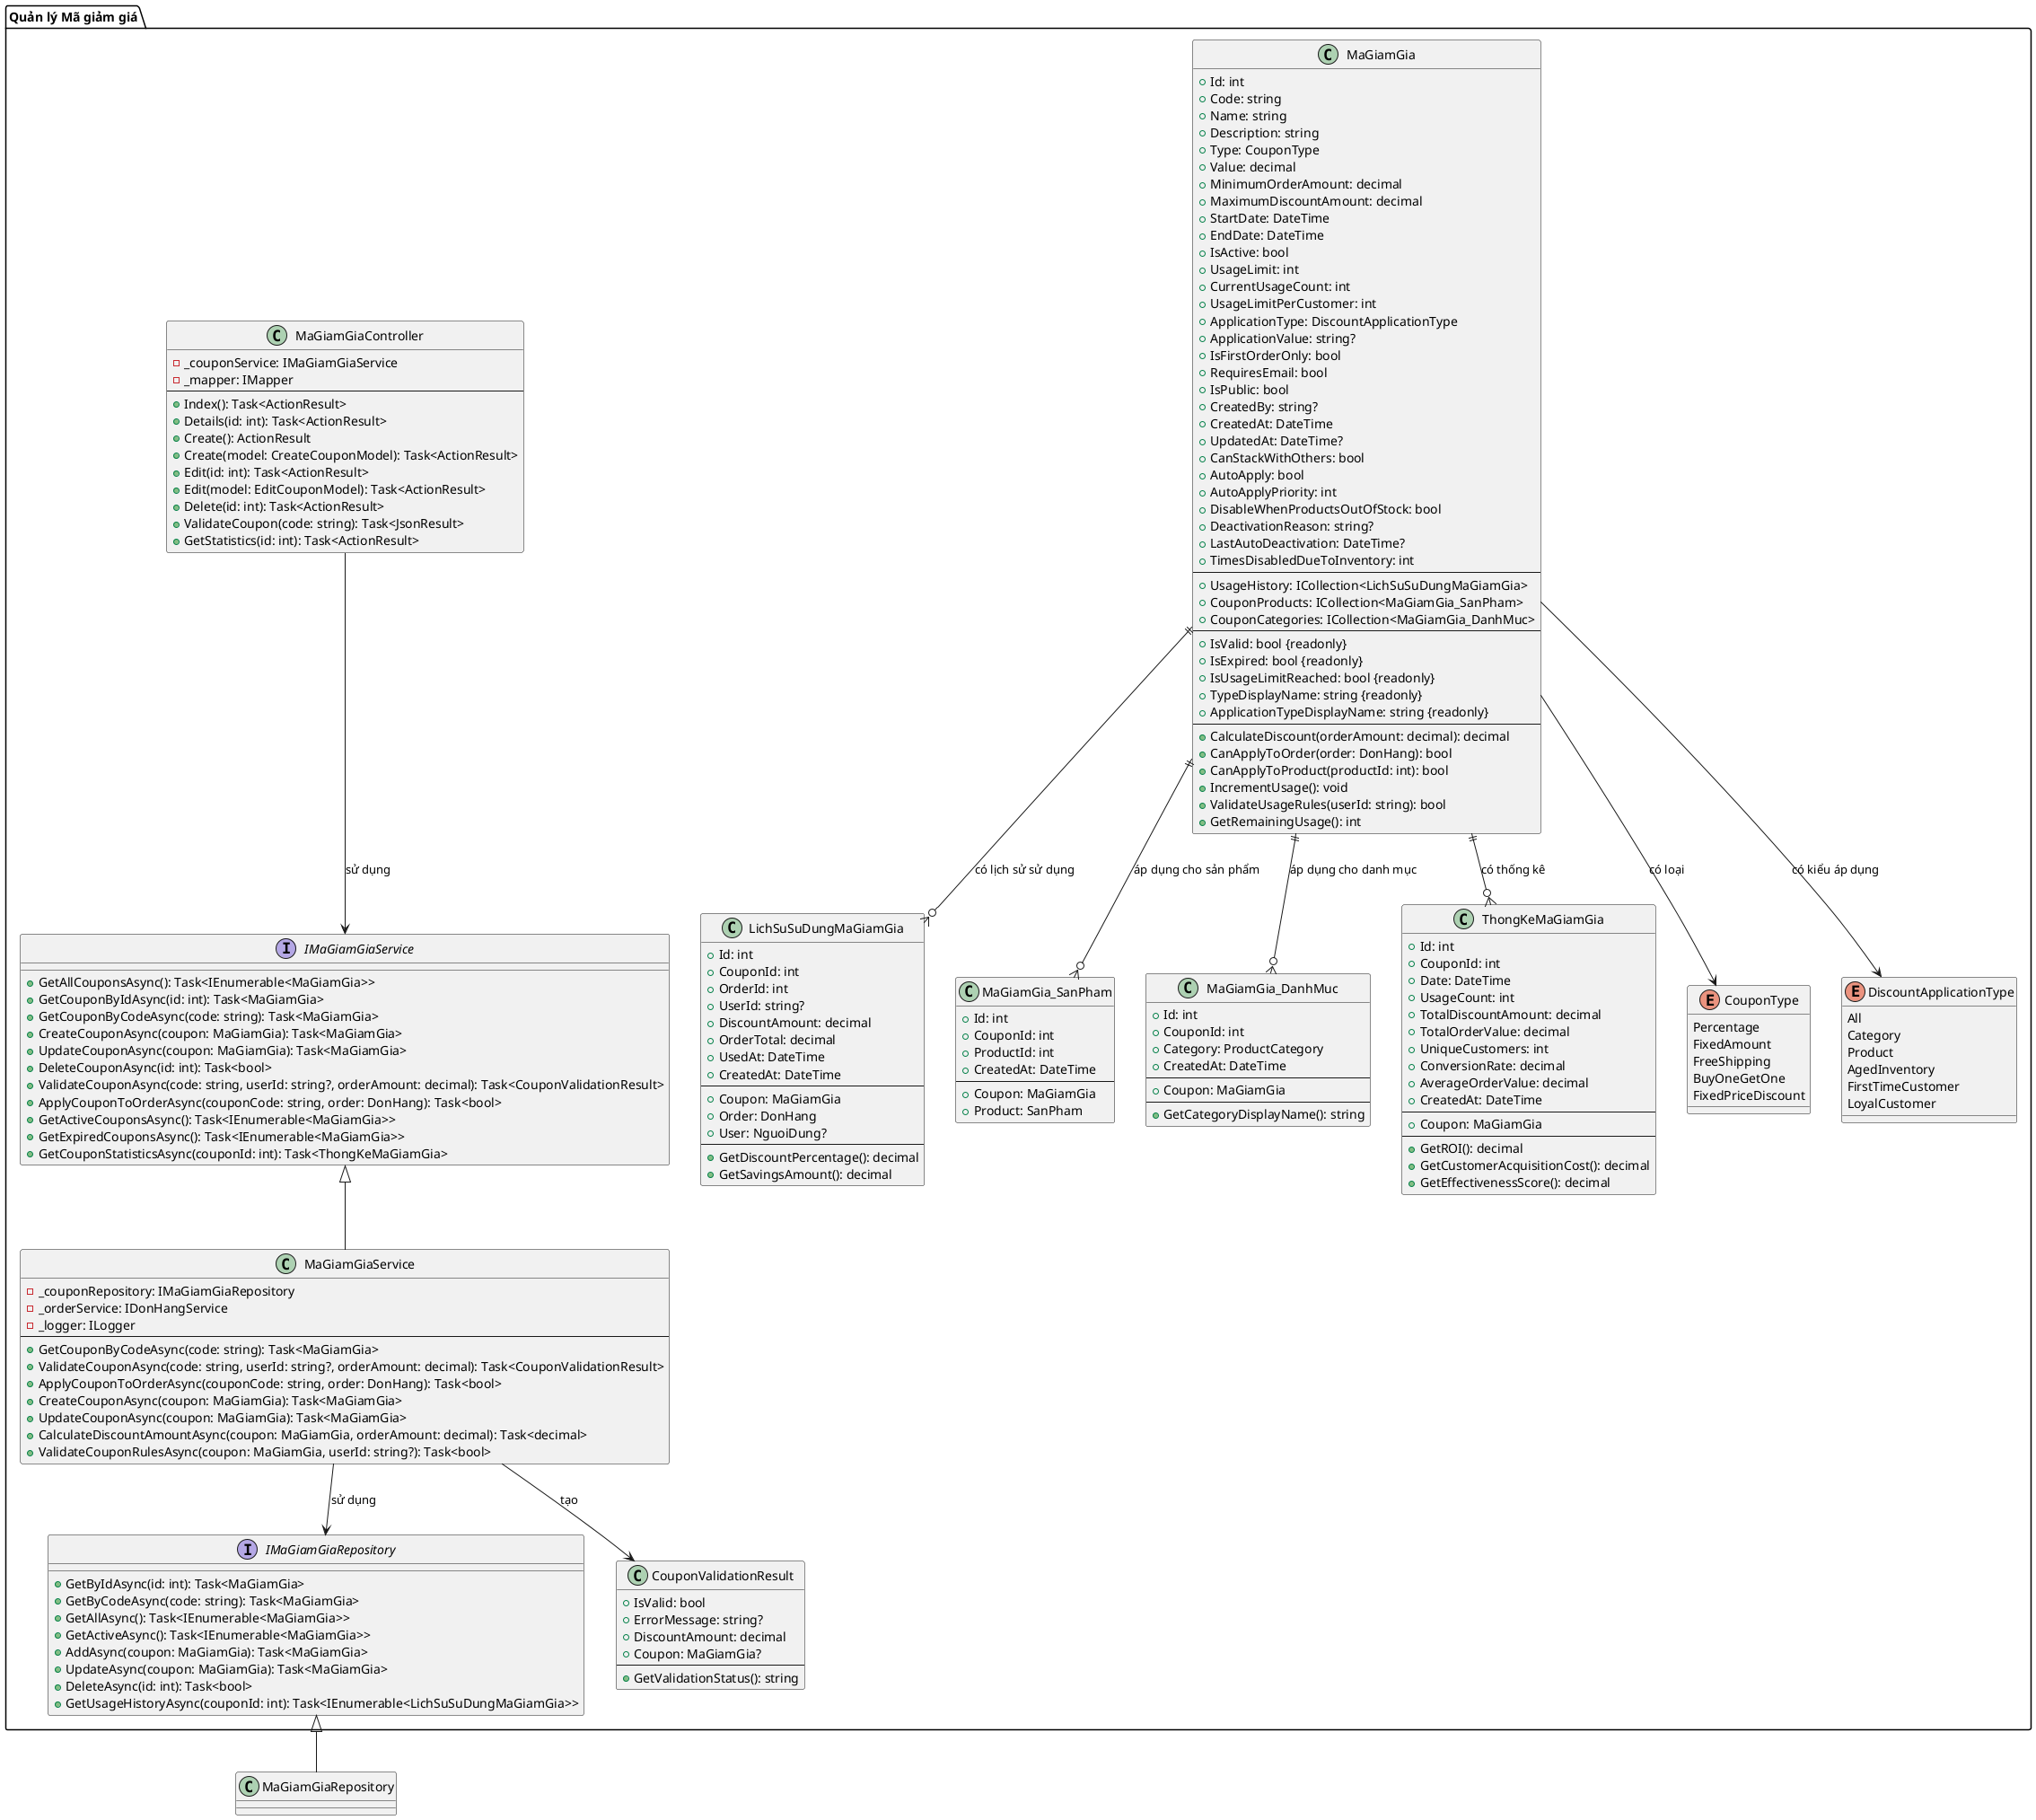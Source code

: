@startuml SunMovement_Class_Diagram_Quan_ly_Ma_giam_gia
!define RECTANGLE class

package "Quản lý Mã giảm giá" {
    
    class MaGiamGia {
        +Id: int
        +Code: string
        +Name: string
        +Description: string
        +Type: CouponType
        +Value: decimal
        +MinimumOrderAmount: decimal
        +MaximumDiscountAmount: decimal
        +StartDate: DateTime
        +EndDate: DateTime
        +IsActive: bool
        +UsageLimit: int
        +CurrentUsageCount: int
        +UsageLimitPerCustomer: int
        +ApplicationType: DiscountApplicationType
        +ApplicationValue: string?
        +IsFirstOrderOnly: bool
        +RequiresEmail: bool
        +IsPublic: bool
        +CreatedBy: string?
        +CreatedAt: DateTime
        +UpdatedAt: DateTime?
        +CanStackWithOthers: bool
        +AutoApply: bool
        +AutoApplyPriority: int
        +DisableWhenProductsOutOfStock: bool
        +DeactivationReason: string?
        +LastAutoDeactivation: DateTime?
        +TimesDisabledDueToInventory: int
        --
        +UsageHistory: ICollection<LichSuSuDungMaGiamGia>
        +CouponProducts: ICollection<MaGiamGia_SanPham>
        +CouponCategories: ICollection<MaGiamGia_DanhMuc>
        --
        +IsValid: bool {readonly}
        +IsExpired: bool {readonly}
        +IsUsageLimitReached: bool {readonly}
        +TypeDisplayName: string {readonly}
        +ApplicationTypeDisplayName: string {readonly}
        --
        +CalculateDiscount(orderAmount: decimal): decimal
        +CanApplyToOrder(order: DonHang): bool
        +CanApplyToProduct(productId: int): bool
        +IncrementUsage(): void
        +ValidateUsageRules(userId: string): bool
        +GetRemainingUsage(): int
    }

    class LichSuSuDungMaGiamGia {
        +Id: int
        +CouponId: int
        +OrderId: int
        +UserId: string?
        +DiscountAmount: decimal
        +OrderTotal: decimal
        +UsedAt: DateTime
        +CreatedAt: DateTime
        --
        +Coupon: MaGiamGia
        +Order: DonHang
        +User: NguoiDung?
        --
        +GetDiscountPercentage(): decimal
        +GetSavingsAmount(): decimal
    }

    class MaGiamGia_SanPham {
        +Id: int
        +CouponId: int
        +ProductId: int
        +CreatedAt: DateTime
        --
        +Coupon: MaGiamGia
        +Product: SanPham
    }

    class MaGiamGia_DanhMuc {
        +Id: int
        +CouponId: int
        +Category: ProductCategory
        +CreatedAt: DateTime
        --
        +Coupon: MaGiamGia
        --
        +GetCategoryDisplayName(): string
    }

    class ThongKeMaGiamGia {
        +Id: int
        +CouponId: int
        +Date: DateTime
        +UsageCount: int
        +TotalDiscountAmount: decimal
        +TotalOrderValue: decimal
        +UniqueCustomers: int
        +ConversionRate: decimal
        +AverageOrderValue: decimal
        +CreatedAt: DateTime
        --
        +Coupon: MaGiamGia
        --
        +GetROI(): decimal
        +GetCustomerAcquisitionCost(): decimal
        +GetEffectivenessScore(): decimal
    }

    interface IMaGiamGiaService {
        +GetAllCouponsAsync(): Task<IEnumerable<MaGiamGia>>
        +GetCouponByIdAsync(id: int): Task<MaGiamGia>
        +GetCouponByCodeAsync(code: string): Task<MaGiamGia>
        +CreateCouponAsync(coupon: MaGiamGia): Task<MaGiamGia>
        +UpdateCouponAsync(coupon: MaGiamGia): Task<MaGiamGia>
        +DeleteCouponAsync(id: int): Task<bool>
        +ValidateCouponAsync(code: string, userId: string?, orderAmount: decimal): Task<CouponValidationResult>
        +ApplyCouponToOrderAsync(couponCode: string, order: DonHang): Task<bool>
        +GetActiveCouponsAsync(): Task<IEnumerable<MaGiamGia>>
        +GetExpiredCouponsAsync(): Task<IEnumerable<MaGiamGia>>
        +GetCouponStatisticsAsync(couponId: int): Task<ThongKeMaGiamGia>
    }

    interface IMaGiamGiaRepository {
        +GetByIdAsync(id: int): Task<MaGiamGia>
        +GetByCodeAsync(code: string): Task<MaGiamGia>
        +GetAllAsync(): Task<IEnumerable<MaGiamGia>>
        +GetActiveAsync(): Task<IEnumerable<MaGiamGia>>
        +AddAsync(coupon: MaGiamGia): Task<MaGiamGia>
        +UpdateAsync(coupon: MaGiamGia): Task<MaGiamGia>
        +DeleteAsync(id: int): Task<bool>
        +GetUsageHistoryAsync(couponId: int): Task<IEnumerable<LichSuSuDungMaGiamGia>>
    }

    class MaGiamGiaService {
        -_couponRepository: IMaGiamGiaRepository
        -_orderService: IDonHangService
        -_logger: ILogger
        --
        +GetCouponByCodeAsync(code: string): Task<MaGiamGia>
        +ValidateCouponAsync(code: string, userId: string?, orderAmount: decimal): Task<CouponValidationResult>
        +ApplyCouponToOrderAsync(couponCode: string, order: DonHang): Task<bool>
        +CreateCouponAsync(coupon: MaGiamGia): Task<MaGiamGia>
        +UpdateCouponAsync(coupon: MaGiamGia): Task<MaGiamGia>
        +CalculateDiscountAmountAsync(coupon: MaGiamGia, orderAmount: decimal): Task<decimal>
        +ValidateCouponRulesAsync(coupon: MaGiamGia, userId: string?): Task<bool>
    }

    class MaGiamGiaController {
        -_couponService: IMaGiamGiaService
        -_mapper: IMapper
        --
        +Index(): Task<ActionResult>
        +Details(id: int): Task<ActionResult>
        +Create(): ActionResult
        +Create(model: CreateCouponModel): Task<ActionResult>
        +Edit(id: int): Task<ActionResult>
        +Edit(model: EditCouponModel): Task<ActionResult>
        +Delete(id: int): Task<ActionResult>
        +ValidateCoupon(code: string): Task<JsonResult>
        +GetStatistics(id: int): Task<ActionResult>
    }

    class CouponValidationResult {
        +IsValid: bool
        +ErrorMessage: string?
        +DiscountAmount: decimal
        +Coupon: MaGiamGia?
        --
        +GetValidationStatus(): string
    }

    enum CouponType {
        Percentage
        FixedAmount
        FreeShipping
        BuyOneGetOne
        FixedPriceDiscount
    }

    enum DiscountApplicationType {
        All
        Category
        Product
        AgedInventory
        FirstTimeCustomer
        LoyalCustomer
    }
}

' Relationships
MaGiamGia ||--o{ LichSuSuDungMaGiamGia : "có lịch sử sử dụng"
MaGiamGia ||--o{ MaGiamGia_SanPham : "áp dụng cho sản phẩm"
MaGiamGia ||--o{ MaGiamGia_DanhMuc : "áp dụng cho danh mục"
MaGiamGia ||--o{ ThongKeMaGiamGia : "có thống kê"

MaGiamGia --> CouponType : "có loại"
MaGiamGia --> DiscountApplicationType : "có kiểu áp dụng"

IMaGiamGiaService <|-- MaGiamGiaService
IMaGiamGiaRepository <|-- MaGiamGiaRepository

MaGiamGiaService --> IMaGiamGiaRepository : "sử dụng"
MaGiamGiaController --> IMaGiamGiaService : "sử dụng"

MaGiamGiaService --> CouponValidationResult : "tạo"

@enduml
